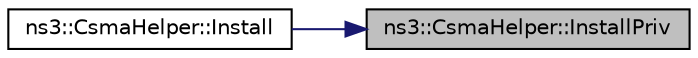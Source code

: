 digraph "ns3::CsmaHelper::InstallPriv"
{
 // LATEX_PDF_SIZE
  edge [fontname="Helvetica",fontsize="10",labelfontname="Helvetica",labelfontsize="10"];
  node [fontname="Helvetica",fontsize="10",shape=record];
  rankdir="RL";
  Node1 [label="ns3::CsmaHelper::InstallPriv",height=0.2,width=0.4,color="black", fillcolor="grey75", style="filled", fontcolor="black",tooltip="This method creates an ns3::CsmaNetDevice with the attributes configured by CsmaHelper::SetDeviceAttr..."];
  Node1 -> Node2 [dir="back",color="midnightblue",fontsize="10",style="solid",fontname="Helvetica"];
  Node2 [label="ns3::CsmaHelper::Install",height=0.2,width=0.4,color="black", fillcolor="white", style="filled",URL="$classns3_1_1_csma_helper.html#af257dd6fac310cf2afff4c387abd70f7",tooltip="This method creates an ns3::CsmaNetDevice with the attributes configured by CsmaHelper::SetDeviceAttr..."];
}
